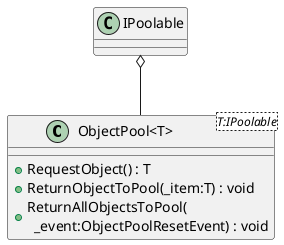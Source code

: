 @startuml
class "ObjectPool<T>"<T:IPoolable> {
    + RequestObject() : T
    + ReturnObjectToPool(_item:T) : void
    + ReturnAllObjectsToPool(\n  _event:ObjectPoolResetEvent) : void
}
IPoolable o-- "ObjectPool<T>"
@enduml
